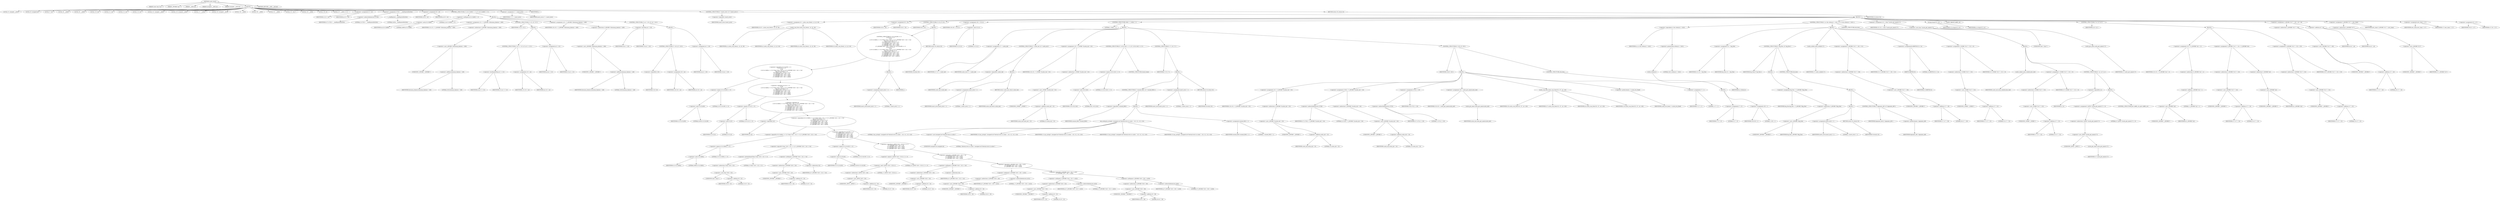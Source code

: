 digraph cache_insert {  
"1000121" [label = "(METHOD,cache_insert)" ]
"1000122" [label = "(PARAM,const char *a1)" ]
"1000123" [label = "(PARAM,_DWORD *a2)" ]
"1000124" [label = "(PARAM,__int64 a3)" ]
"1000125" [label = "(PARAM,unsigned __int64 a4)" ]
"1000126" [label = "(PARAM,unsigned __int16 a5)" ]
"1000127" [label = "(BLOCK,,)" ]
"1000128" [label = "(LOCAL,v5: unsigned __int16)" ]
"1000129" [label = "(LOCAL,v6: unsigned int)" ]
"1000130" [label = "(LOCAL,v7: int)" ]
"1000131" [label = "(LOCAL,v8: __int64)" ]
"1000132" [label = "(LOCAL,v9: __int64)" ]
"1000133" [label = "(LOCAL,v10: int)" ]
"1000134" [label = "(LOCAL,v11: int)" ]
"1000135" [label = "(LOCAL,v12: int)" ]
"1000136" [label = "(LOCAL,v13: int)" ]
"1000137" [label = "(LOCAL,v15: unsigned __int64)" ]
"1000138" [label = "(LOCAL,v16: unsigned __int64)" ]
"1000139" [label = "(LOCAL,v17: __int64)" ]
"1000140" [label = "(LOCAL,v18: unsigned __int16)" ]
"1000141" [label = "(LOCAL,v19: __int64)" ]
"1000142" [label = "(LOCAL,v20: __int64)" ]
"1000143" [label = "(LOCAL,v21: __int64)" ]
"1000144" [label = "(LOCAL,v22: char *)" ]
"1000145" [label = "(LOCAL,v23: __int64)" ]
"1000146" [label = "(LOCAL,v26: int)" ]
"1000147" [label = "(LOCAL,v27: __int64 [ 11 ])" ]
"1000148" [label = "(<operator>.assignment,v5 = a5)" ]
"1000149" [label = "(IDENTIFIER,v5,v5 = a5)" ]
"1000150" [label = "(IDENTIFIER,a5,v5 = a5)" ]
"1000151" [label = "(<operator>.assignment,v27[3] = __readfsqword(0x28u))" ]
"1000152" [label = "(<operator>.indirectIndexAccess,v27[3])" ]
"1000153" [label = "(IDENTIFIER,v27,v27[3] = __readfsqword(0x28u))" ]
"1000154" [label = "(LITERAL,3,v27[3] = __readfsqword(0x28u))" ]
"1000155" [label = "(__readfsqword,__readfsqword(0x28u))" ]
"1000156" [label = "(LITERAL,0x28u,__readfsqword(0x28u))" ]
"1000157" [label = "(<operator>.assignment,v6 = a5)" ]
"1000158" [label = "(IDENTIFIER,v6,v6 = a5)" ]
"1000159" [label = "(IDENTIFIER,a5,v6 = a5)" ]
"1000160" [label = "(CONTROL_STRUCTURE,if ( (a5 & 0x980) != 0 ),if ( (a5 & 0x980) != 0 ))" ]
"1000161" [label = "(<operator>.notEquals,(a5 & 0x980) != 0)" ]
"1000162" [label = "(<operator>.and,a5 & 0x980)" ]
"1000163" [label = "(IDENTIFIER,a5,a5 & 0x980)" ]
"1000164" [label = "(LITERAL,0x980,a5 & 0x980)" ]
"1000165" [label = "(LITERAL,0,(a5 & 0x980) != 0)" ]
"1000166" [label = "(BLOCK,,)" ]
"1000167" [label = "(<operator>.assignment,v15 = *(_QWORD *)(dnsmasq_daemon + 456))" ]
"1000168" [label = "(IDENTIFIER,v15,v15 = *(_QWORD *)(dnsmasq_daemon + 456))" ]
"1000169" [label = "(<operator>.indirection,*(_QWORD *)(dnsmasq_daemon + 456))" ]
"1000170" [label = "(<operator>.cast,(_QWORD *)(dnsmasq_daemon + 456))" ]
"1000171" [label = "(UNKNOWN,_QWORD *,_QWORD *)" ]
"1000172" [label = "(<operator>.addition,dnsmasq_daemon + 456)" ]
"1000173" [label = "(IDENTIFIER,dnsmasq_daemon,dnsmasq_daemon + 456)" ]
"1000174" [label = "(LITERAL,456,dnsmasq_daemon + 456)" ]
"1000175" [label = "(CONTROL_STRUCTURE,if ( v15 ),if ( v15 ))" ]
"1000176" [label = "(IDENTIFIER,v15,if ( v15 ))" ]
"1000177" [label = "(BLOCK,,)" ]
"1000178" [label = "(CONTROL_STRUCTURE,if ( a4 <= v15 ),if ( a4 <= v15 ))" ]
"1000179" [label = "(<operator>.lessEqualsThan,a4 <= v15)" ]
"1000180" [label = "(IDENTIFIER,a4,a4 <= v15)" ]
"1000181" [label = "(IDENTIFIER,v15,a4 <= v15)" ]
"1000182" [label = "(<operator>.assignment,v15 = a4)" ]
"1000183" [label = "(IDENTIFIER,v15,v15 = a4)" ]
"1000184" [label = "(IDENTIFIER,a4,v15 = a4)" ]
"1000185" [label = "(<operator>.assignment,a4 = v15)" ]
"1000186" [label = "(IDENTIFIER,a4,a4 = v15)" ]
"1000187" [label = "(IDENTIFIER,v15,a4 = v15)" ]
"1000188" [label = "(<operator>.assignment,v16 = *(_QWORD *)(dnsmasq_daemon + 448))" ]
"1000189" [label = "(IDENTIFIER,v16,v16 = *(_QWORD *)(dnsmasq_daemon + 448))" ]
"1000190" [label = "(<operator>.indirection,*(_QWORD *)(dnsmasq_daemon + 448))" ]
"1000191" [label = "(<operator>.cast,(_QWORD *)(dnsmasq_daemon + 448))" ]
"1000192" [label = "(UNKNOWN,_QWORD *,_QWORD *)" ]
"1000193" [label = "(<operator>.addition,dnsmasq_daemon + 448)" ]
"1000194" [label = "(IDENTIFIER,dnsmasq_daemon,dnsmasq_daemon + 448)" ]
"1000195" [label = "(LITERAL,448,dnsmasq_daemon + 448)" ]
"1000196" [label = "(CONTROL_STRUCTURE,if ( a4 < v16 ),if ( a4 < v16 ))" ]
"1000197" [label = "(<operator>.lessThan,a4 < v16)" ]
"1000198" [label = "(IDENTIFIER,a4,a4 < v16)" ]
"1000199" [label = "(IDENTIFIER,v16,a4 < v16)" ]
"1000200" [label = "(BLOCK,,)" ]
"1000201" [label = "(CONTROL_STRUCTURE,if ( !v16 ),if ( !v16 ))" ]
"1000202" [label = "(<operator>.logicalNot,!v16)" ]
"1000203" [label = "(IDENTIFIER,v16,!v16)" ]
"1000204" [label = "(<operator>.assignment,v16 = a4)" ]
"1000205" [label = "(IDENTIFIER,v16,v16 = a4)" ]
"1000206" [label = "(IDENTIFIER,a4,v16 = a4)" ]
"1000207" [label = "(<operator>.assignment,a4 = v16)" ]
"1000208" [label = "(IDENTIFIER,a4,a4 = v16)" ]
"1000209" [label = "(IDENTIFIER,v16,a4 = v16)" ]
"1000210" [label = "(<operator>.assignment,v7 = insert_error)" ]
"1000211" [label = "(IDENTIFIER,v7,v7 = insert_error)" ]
"1000212" [label = "(IDENTIFIER,insert_error,v7 = insert_error)" ]
"1000213" [label = "(IDENTIFIER,L,)" ]
"1000214" [label = "(CONTROL_STRUCTURE,if ( !insert_error ),if ( !insert_error ))" ]
"1000215" [label = "(<operator>.logicalNot,!insert_error)" ]
"1000216" [label = "(IDENTIFIER,insert_error,!insert_error)" ]
"1000217" [label = "(BLOCK,,)" ]
"1000218" [label = "(<operator>.assignment,v9 = cache_scan_free(a1, a2, a3, v6))" ]
"1000219" [label = "(IDENTIFIER,v9,v9 = cache_scan_free(a1, a2, a3, v6))" ]
"1000220" [label = "(cache_scan_free,cache_scan_free(a1, a2, a3, v6))" ]
"1000221" [label = "(IDENTIFIER,a1,cache_scan_free(a1, a2, a3, v6))" ]
"1000222" [label = "(IDENTIFIER,a2,cache_scan_free(a1, a2, a3, v6))" ]
"1000223" [label = "(IDENTIFIER,a3,cache_scan_free(a1, a2, a3, v6))" ]
"1000224" [label = "(IDENTIFIER,v6,cache_scan_free(a1, a2, a3, v6))" ]
"1000225" [label = "(<operator>.assignment,v8 = v9)" ]
"1000226" [label = "(IDENTIFIER,v8,v8 = v9)" ]
"1000227" [label = "(IDENTIFIER,v9,v8 = v9)" ]
"1000228" [label = "(CONTROL_STRUCTURE,if ( v9 ),if ( v9 ))" ]
"1000229" [label = "(IDENTIFIER,v9,if ( v9 ))" ]
"1000230" [label = "(BLOCK,,)" ]
"1000231" [label = "(CONTROL_STRUCTURE,if ( (v5 & 0x180) == 0\n        || (v5 & 8) == 0\n        || !a2\n        || ((v5 & 0x80u) == 0 || *(char *)(v9 + 52) >= 0 || *(_DWORD *)(v9 + 24) != *a2)\n        && ((v5 & 0x100) == 0\n         || (*(_BYTE *)(v9 + 53) & 1) == 0\n         || *(_DWORD *)(v9 + 24) != *a2\n         || *(_DWORD *)(v9 + 28) != a2[1]\n         || *(_DWORD *)(v9 + 32) != a2[2]\n         || *(_DWORD *)(v9 + 36) != a2[3]) ),if ( (v5 & 0x180) == 0\n        || (v5 & 8) == 0\n        || !a2\n        || ((v5 & 0x80u) == 0 || *(char *)(v9 + 52) >= 0 || *(_DWORD *)(v9 + 24) != *a2)\n        && ((v5 & 0x100) == 0\n         || (*(_BYTE *)(v9 + 53) & 1) == 0\n         || *(_DWORD *)(v9 + 24) != *a2\n         || *(_DWORD *)(v9 + 28) != a2[1]\n         || *(_DWORD *)(v9 + 32) != a2[2]\n         || *(_DWORD *)(v9 + 36) != a2[3]) ))" ]
"1000232" [label = "(<operator>.logicalOr,(v5 & 0x180) == 0\n        || (v5 & 8) == 0\n        || !a2\n        || ((v5 & 0x80u) == 0 || *(char *)(v9 + 52) >= 0 || *(_DWORD *)(v9 + 24) != *a2)\n        && ((v5 & 0x100) == 0\n         || (*(_BYTE *)(v9 + 53) & 1) == 0\n         || *(_DWORD *)(v9 + 24) != *a2\n         || *(_DWORD *)(v9 + 28) != a2[1]\n         || *(_DWORD *)(v9 + 32) != a2[2]\n         || *(_DWORD *)(v9 + 36) != a2[3]))" ]
"1000233" [label = "(<operator>.equals,(v5 & 0x180) == 0)" ]
"1000234" [label = "(<operator>.and,v5 & 0x180)" ]
"1000235" [label = "(IDENTIFIER,v5,v5 & 0x180)" ]
"1000236" [label = "(LITERAL,0x180,v5 & 0x180)" ]
"1000237" [label = "(LITERAL,0,(v5 & 0x180) == 0)" ]
"1000238" [label = "(<operator>.logicalOr,(v5 & 8) == 0\n        || !a2\n        || ((v5 & 0x80u) == 0 || *(char *)(v9 + 52) >= 0 || *(_DWORD *)(v9 + 24) != *a2)\n        && ((v5 & 0x100) == 0\n         || (*(_BYTE *)(v9 + 53) & 1) == 0\n         || *(_DWORD *)(v9 + 24) != *a2\n         || *(_DWORD *)(v9 + 28) != a2[1]\n         || *(_DWORD *)(v9 + 32) != a2[2]\n         || *(_DWORD *)(v9 + 36) != a2[3]))" ]
"1000239" [label = "(<operator>.equals,(v5 & 8) == 0)" ]
"1000240" [label = "(<operator>.and,v5 & 8)" ]
"1000241" [label = "(IDENTIFIER,v5,v5 & 8)" ]
"1000242" [label = "(LITERAL,8,v5 & 8)" ]
"1000243" [label = "(LITERAL,0,(v5 & 8) == 0)" ]
"1000244" [label = "(<operator>.logicalOr,!a2\n        || ((v5 & 0x80u) == 0 || *(char *)(v9 + 52) >= 0 || *(_DWORD *)(v9 + 24) != *a2)\n        && ((v5 & 0x100) == 0\n         || (*(_BYTE *)(v9 + 53) & 1) == 0\n         || *(_DWORD *)(v9 + 24) != *a2\n         || *(_DWORD *)(v9 + 28) != a2[1]\n         || *(_DWORD *)(v9 + 32) != a2[2]\n         || *(_DWORD *)(v9 + 36) != a2[3]))" ]
"1000245" [label = "(<operator>.logicalNot,!a2)" ]
"1000246" [label = "(IDENTIFIER,a2,!a2)" ]
"1000247" [label = "(<operator>.logicalAnd,((v5 & 0x80u) == 0 || *(char *)(v9 + 52) >= 0 || *(_DWORD *)(v9 + 24) != *a2)\n        && ((v5 & 0x100) == 0\n         || (*(_BYTE *)(v9 + 53) & 1) == 0\n         || *(_DWORD *)(v9 + 24) != *a2\n         || *(_DWORD *)(v9 + 28) != a2[1]\n         || *(_DWORD *)(v9 + 32) != a2[2]\n         || *(_DWORD *)(v9 + 36) != a2[3]))" ]
"1000248" [label = "(<operator>.logicalOr,(v5 & 0x80u) == 0 || *(char *)(v9 + 52) >= 0 || *(_DWORD *)(v9 + 24) != *a2)" ]
"1000249" [label = "(<operator>.equals,(v5 & 0x80u) == 0)" ]
"1000250" [label = "(<operator>.and,v5 & 0x80u)" ]
"1000251" [label = "(IDENTIFIER,v5,v5 & 0x80u)" ]
"1000252" [label = "(LITERAL,0x80u,v5 & 0x80u)" ]
"1000253" [label = "(LITERAL,0,(v5 & 0x80u) == 0)" ]
"1000254" [label = "(<operator>.logicalOr,*(char *)(v9 + 52) >= 0 || *(_DWORD *)(v9 + 24) != *a2)" ]
"1000255" [label = "(<operator>.greaterEqualsThan,*(char *)(v9 + 52) >= 0)" ]
"1000256" [label = "(<operator>.indirection,*(char *)(v9 + 52))" ]
"1000257" [label = "(<operator>.cast,(char *)(v9 + 52))" ]
"1000258" [label = "(UNKNOWN,char *,char *)" ]
"1000259" [label = "(<operator>.addition,v9 + 52)" ]
"1000260" [label = "(IDENTIFIER,v9,v9 + 52)" ]
"1000261" [label = "(LITERAL,52,v9 + 52)" ]
"1000262" [label = "(LITERAL,0,*(char *)(v9 + 52) >= 0)" ]
"1000263" [label = "(<operator>.notEquals,*(_DWORD *)(v9 + 24) != *a2)" ]
"1000264" [label = "(<operator>.indirection,*(_DWORD *)(v9 + 24))" ]
"1000265" [label = "(<operator>.cast,(_DWORD *)(v9 + 24))" ]
"1000266" [label = "(UNKNOWN,_DWORD *,_DWORD *)" ]
"1000267" [label = "(<operator>.addition,v9 + 24)" ]
"1000268" [label = "(IDENTIFIER,v9,v9 + 24)" ]
"1000269" [label = "(LITERAL,24,v9 + 24)" ]
"1000270" [label = "(<operator>.indirection,*a2)" ]
"1000271" [label = "(IDENTIFIER,a2,*(_DWORD *)(v9 + 24) != *a2)" ]
"1000272" [label = "(<operator>.logicalOr,(v5 & 0x100) == 0\n         || (*(_BYTE *)(v9 + 53) & 1) == 0\n         || *(_DWORD *)(v9 + 24) != *a2\n         || *(_DWORD *)(v9 + 28) != a2[1]\n         || *(_DWORD *)(v9 + 32) != a2[2]\n         || *(_DWORD *)(v9 + 36) != a2[3])" ]
"1000273" [label = "(<operator>.equals,(v5 & 0x100) == 0)" ]
"1000274" [label = "(<operator>.and,v5 & 0x100)" ]
"1000275" [label = "(IDENTIFIER,v5,v5 & 0x100)" ]
"1000276" [label = "(LITERAL,0x100,v5 & 0x100)" ]
"1000277" [label = "(LITERAL,0,(v5 & 0x100) == 0)" ]
"1000278" [label = "(<operator>.logicalOr,(*(_BYTE *)(v9 + 53) & 1) == 0\n         || *(_DWORD *)(v9 + 24) != *a2\n         || *(_DWORD *)(v9 + 28) != a2[1]\n         || *(_DWORD *)(v9 + 32) != a2[2]\n         || *(_DWORD *)(v9 + 36) != a2[3])" ]
"1000279" [label = "(<operator>.equals,(*(_BYTE *)(v9 + 53) & 1) == 0)" ]
"1000280" [label = "(<operator>.and,*(_BYTE *)(v9 + 53) & 1)" ]
"1000281" [label = "(<operator>.indirection,*(_BYTE *)(v9 + 53))" ]
"1000282" [label = "(<operator>.cast,(_BYTE *)(v9 + 53))" ]
"1000283" [label = "(UNKNOWN,_BYTE *,_BYTE *)" ]
"1000284" [label = "(<operator>.addition,v9 + 53)" ]
"1000285" [label = "(IDENTIFIER,v9,v9 + 53)" ]
"1000286" [label = "(LITERAL,53,v9 + 53)" ]
"1000287" [label = "(LITERAL,1,*(_BYTE *)(v9 + 53) & 1)" ]
"1000288" [label = "(LITERAL,0,(*(_BYTE *)(v9 + 53) & 1) == 0)" ]
"1000289" [label = "(<operator>.logicalOr,*(_DWORD *)(v9 + 24) != *a2\n         || *(_DWORD *)(v9 + 28) != a2[1]\n         || *(_DWORD *)(v9 + 32) != a2[2]\n         || *(_DWORD *)(v9 + 36) != a2[3])" ]
"1000290" [label = "(<operator>.notEquals,*(_DWORD *)(v9 + 24) != *a2)" ]
"1000291" [label = "(<operator>.indirection,*(_DWORD *)(v9 + 24))" ]
"1000292" [label = "(<operator>.cast,(_DWORD *)(v9 + 24))" ]
"1000293" [label = "(UNKNOWN,_DWORD *,_DWORD *)" ]
"1000294" [label = "(<operator>.addition,v9 + 24)" ]
"1000295" [label = "(IDENTIFIER,v9,v9 + 24)" ]
"1000296" [label = "(LITERAL,24,v9 + 24)" ]
"1000297" [label = "(<operator>.indirection,*a2)" ]
"1000298" [label = "(IDENTIFIER,a2,*(_DWORD *)(v9 + 24) != *a2)" ]
"1000299" [label = "(<operator>.logicalOr,*(_DWORD *)(v9 + 28) != a2[1]\n         || *(_DWORD *)(v9 + 32) != a2[2]\n         || *(_DWORD *)(v9 + 36) != a2[3])" ]
"1000300" [label = "(<operator>.notEquals,*(_DWORD *)(v9 + 28) != a2[1])" ]
"1000301" [label = "(<operator>.indirection,*(_DWORD *)(v9 + 28))" ]
"1000302" [label = "(<operator>.cast,(_DWORD *)(v9 + 28))" ]
"1000303" [label = "(UNKNOWN,_DWORD *,_DWORD *)" ]
"1000304" [label = "(<operator>.addition,v9 + 28)" ]
"1000305" [label = "(IDENTIFIER,v9,v9 + 28)" ]
"1000306" [label = "(LITERAL,28,v9 + 28)" ]
"1000307" [label = "(<operator>.indirectIndexAccess,a2[1])" ]
"1000308" [label = "(IDENTIFIER,a2,*(_DWORD *)(v9 + 28) != a2[1])" ]
"1000309" [label = "(LITERAL,1,*(_DWORD *)(v9 + 28) != a2[1])" ]
"1000310" [label = "(<operator>.logicalOr,*(_DWORD *)(v9 + 32) != a2[2]\n         || *(_DWORD *)(v9 + 36) != a2[3])" ]
"1000311" [label = "(<operator>.notEquals,*(_DWORD *)(v9 + 32) != a2[2])" ]
"1000312" [label = "(<operator>.indirection,*(_DWORD *)(v9 + 32))" ]
"1000313" [label = "(<operator>.cast,(_DWORD *)(v9 + 32))" ]
"1000314" [label = "(UNKNOWN,_DWORD *,_DWORD *)" ]
"1000315" [label = "(<operator>.addition,v9 + 32)" ]
"1000316" [label = "(IDENTIFIER,v9,v9 + 32)" ]
"1000317" [label = "(LITERAL,32,v9 + 32)" ]
"1000318" [label = "(<operator>.indirectIndexAccess,a2[2])" ]
"1000319" [label = "(IDENTIFIER,a2,*(_DWORD *)(v9 + 32) != a2[2])" ]
"1000320" [label = "(LITERAL,2,*(_DWORD *)(v9 + 32) != a2[2])" ]
"1000321" [label = "(<operator>.notEquals,*(_DWORD *)(v9 + 36) != a2[3])" ]
"1000322" [label = "(<operator>.indirection,*(_DWORD *)(v9 + 36))" ]
"1000323" [label = "(<operator>.cast,(_DWORD *)(v9 + 36))" ]
"1000324" [label = "(UNKNOWN,_DWORD *,_DWORD *)" ]
"1000325" [label = "(<operator>.addition,v9 + 36)" ]
"1000326" [label = "(IDENTIFIER,v9,v9 + 36)" ]
"1000327" [label = "(LITERAL,36,v9 + 36)" ]
"1000328" [label = "(<operator>.indirectIndexAccess,a2[3])" ]
"1000329" [label = "(IDENTIFIER,a2,*(_DWORD *)(v9 + 36) != a2[3])" ]
"1000330" [label = "(LITERAL,3,*(_DWORD *)(v9 + 36) != a2[3])" ]
"1000331" [label = "(BLOCK,,)" ]
"1000332" [label = "(<operator>.assignment,insert_error = 1)" ]
"1000333" [label = "(IDENTIFIER,insert_error,insert_error = 1)" ]
"1000334" [label = "(LITERAL,1,insert_error = 1)" ]
"1000335" [label = "(IDENTIFIER,L,)" ]
"1000336" [label = "(RETURN,return v8;,return v8;)" ]
"1000337" [label = "(IDENTIFIER,v8,return v8;)" ]
"1000338" [label = "(<operator>.assignment,v26 = v5 & 4)" ]
"1000339" [label = "(IDENTIFIER,v26,v26 = v5 & 4)" ]
"1000340" [label = "(<operator>.and,v5 & 4)" ]
"1000341" [label = "(IDENTIFIER,v5,v5 & 4)" ]
"1000342" [label = "(LITERAL,4,v5 & 4)" ]
"1000343" [label = "(CONTROL_STRUCTURE,while ( 1 ),while ( 1 ))" ]
"1000344" [label = "(LITERAL,1,while ( 1 ))" ]
"1000345" [label = "(BLOCK,,)" ]
"1000346" [label = "(<operator>.assignment,v17 = cache_tail)" ]
"1000347" [label = "(IDENTIFIER,v17,v17 = cache_tail)" ]
"1000348" [label = "(IDENTIFIER,cache_tail,v17 = cache_tail)" ]
"1000349" [label = "(CONTROL_STRUCTURE,if ( !cache_tail ),if ( !cache_tail ))" ]
"1000350" [label = "(<operator>.logicalNot,!cache_tail)" ]
"1000351" [label = "(IDENTIFIER,cache_tail,!cache_tail)" ]
"1000352" [label = "(BLOCK,,)" ]
"1000353" [label = "(<operator>.assignment,insert_error = 1)" ]
"1000354" [label = "(IDENTIFIER,insert_error,insert_error = 1)" ]
"1000355" [label = "(LITERAL,1,insert_error = 1)" ]
"1000356" [label = "(RETURN,return cache_tail;,return cache_tail;)" ]
"1000357" [label = "(IDENTIFIER,cache_tail,return cache_tail;)" ]
"1000358" [label = "(<operator>.assignment,v18 = *(_WORD *)(cache_tail + 52))" ]
"1000359" [label = "(IDENTIFIER,v18,v18 = *(_WORD *)(cache_tail + 52))" ]
"1000360" [label = "(<operator>.indirection,*(_WORD *)(cache_tail + 52))" ]
"1000361" [label = "(<operator>.cast,(_WORD *)(cache_tail + 52))" ]
"1000362" [label = "(UNKNOWN,_WORD *,_WORD *)" ]
"1000363" [label = "(<operator>.addition,cache_tail + 52)" ]
"1000364" [label = "(IDENTIFIER,cache_tail,cache_tail + 52)" ]
"1000365" [label = "(LITERAL,52,cache_tail + 52)" ]
"1000366" [label = "(CONTROL_STRUCTURE,if ( (v18 & 0xC) == 0 ),if ( (v18 & 0xC) == 0 ))" ]
"1000367" [label = "(<operator>.equals,(v18 & 0xC) == 0)" ]
"1000368" [label = "(<operator>.and,v18 & 0xC)" ]
"1000369" [label = "(IDENTIFIER,v18,v18 & 0xC)" ]
"1000370" [label = "(LITERAL,0xC,v18 & 0xC)" ]
"1000371" [label = "(LITERAL,0,(v18 & 0xC) == 0)" ]
"1000372" [label = "(CONTROL_STRUCTURE,break;,break;)" ]
"1000373" [label = "(CONTROL_STRUCTURE,if ( v7 ),if ( v7 ))" ]
"1000374" [label = "(IDENTIFIER,v7,if ( v7 ))" ]
"1000375" [label = "(BLOCK,,)" ]
"1000376" [label = "(CONTROL_STRUCTURE,if ( !warned_8655 ),if ( !warned_8655 ))" ]
"1000377" [label = "(<operator>.logicalNot,!warned_8655)" ]
"1000378" [label = "(IDENTIFIER,warned_8655,!warned_8655)" ]
"1000379" [label = "(BLOCK,,)" ]
"1000380" [label = "(my_syslog,my_syslog(3, (unsigned int)\"Internal error in cache.\", v10, v11, v12, v13))" ]
"1000381" [label = "(LITERAL,3,my_syslog(3, (unsigned int)\"Internal error in cache.\", v10, v11, v12, v13))" ]
"1000382" [label = "(<operator>.cast,(unsigned int)\"Internal error in cache.\")" ]
"1000383" [label = "(UNKNOWN,unsigned int,unsigned int)" ]
"1000384" [label = "(LITERAL,\"Internal error in cache.\",(unsigned int)\"Internal error in cache.\")" ]
"1000385" [label = "(IDENTIFIER,v10,my_syslog(3, (unsigned int)\"Internal error in cache.\", v10, v11, v12, v13))" ]
"1000386" [label = "(IDENTIFIER,v11,my_syslog(3, (unsigned int)\"Internal error in cache.\", v10, v11, v12, v13))" ]
"1000387" [label = "(IDENTIFIER,v12,my_syslog(3, (unsigned int)\"Internal error in cache.\", v10, v11, v12, v13))" ]
"1000388" [label = "(IDENTIFIER,v13,my_syslog(3, (unsigned int)\"Internal error in cache.\", v10, v11, v12, v13))" ]
"1000389" [label = "(<operator>.assignment,warned_8655 = 1)" ]
"1000390" [label = "(IDENTIFIER,warned_8655,warned_8655 = 1)" ]
"1000391" [label = "(LITERAL,1,warned_8655 = 1)" ]
"1000392" [label = "(<operator>.assignment,insert_error = 1)" ]
"1000393" [label = "(IDENTIFIER,insert_error,insert_error = 1)" ]
"1000394" [label = "(LITERAL,1,insert_error = 1)" ]
"1000395" [label = "(RETURN,return v8;,return v8;)" ]
"1000396" [label = "(IDENTIFIER,v8,return v8;)" ]
"1000397" [label = "(CONTROL_STRUCTURE,if ( v26 ),if ( v26 ))" ]
"1000398" [label = "(IDENTIFIER,v26,if ( v26 ))" ]
"1000399" [label = "(BLOCK,,)" ]
"1000400" [label = "(<operator>.assignment,v19 = *(_QWORD *)(cache_tail + 32))" ]
"1000401" [label = "(IDENTIFIER,v19,v19 = *(_QWORD *)(cache_tail + 32))" ]
"1000402" [label = "(<operator>.indirection,*(_QWORD *)(cache_tail + 32))" ]
"1000403" [label = "(<operator>.cast,(_QWORD *)(cache_tail + 32))" ]
"1000404" [label = "(UNKNOWN,_QWORD *,_QWORD *)" ]
"1000405" [label = "(<operator>.addition,cache_tail + 32)" ]
"1000406" [label = "(IDENTIFIER,cache_tail,cache_tail + 32)" ]
"1000407" [label = "(LITERAL,32,cache_tail + 32)" ]
"1000408" [label = "(<operator>.assignment,v27[0] = *(_QWORD *)(cache_tail + 24))" ]
"1000409" [label = "(<operator>.indirectIndexAccess,v27[0])" ]
"1000410" [label = "(IDENTIFIER,v27,v27[0] = *(_QWORD *)(cache_tail + 24))" ]
"1000411" [label = "(LITERAL,0,v27[0] = *(_QWORD *)(cache_tail + 24))" ]
"1000412" [label = "(<operator>.indirection,*(_QWORD *)(cache_tail + 24))" ]
"1000413" [label = "(<operator>.cast,(_QWORD *)(cache_tail + 24))" ]
"1000414" [label = "(UNKNOWN,_QWORD *,_QWORD *)" ]
"1000415" [label = "(<operator>.addition,cache_tail + 24)" ]
"1000416" [label = "(IDENTIFIER,cache_tail,cache_tail + 24)" ]
"1000417" [label = "(LITERAL,24,cache_tail + 24)" ]
"1000418" [label = "(<operator>.assignment,v27[1] = v19)" ]
"1000419" [label = "(<operator>.indirectIndexAccess,v27[1])" ]
"1000420" [label = "(IDENTIFIER,v27,v27[1] = v19)" ]
"1000421" [label = "(LITERAL,1,v27[1] = v19)" ]
"1000422" [label = "(IDENTIFIER,v19,v27[1] = v19)" ]
"1000423" [label = "(<operator>.assignment,v20 = cache_get_name(cache_tail))" ]
"1000424" [label = "(IDENTIFIER,v20,v20 = cache_get_name(cache_tail))" ]
"1000425" [label = "(cache_get_name,cache_get_name(cache_tail))" ]
"1000426" [label = "(IDENTIFIER,cache_tail,cache_get_name(cache_tail))" ]
"1000427" [label = "(cache_scan_free,cache_scan_free(v20, v27, a3, v18))" ]
"1000428" [label = "(IDENTIFIER,v20,cache_scan_free(v20, v27, a3, v18))" ]
"1000429" [label = "(IDENTIFIER,v27,cache_scan_free(v20, v27, a3, v18))" ]
"1000430" [label = "(IDENTIFIER,a3,cache_scan_free(v20, v27, a3, v18))" ]
"1000431" [label = "(IDENTIFIER,v18,cache_scan_free(v20, v27, a3, v18))" ]
"1000432" [label = "(<operator>.preIncrement,++cache_live_freed)" ]
"1000433" [label = "(IDENTIFIER,cache_live_freed,++cache_live_freed)" ]
"1000434" [label = "(<operator>.assignment,v7 = 1)" ]
"1000435" [label = "(IDENTIFIER,v7,v7 = 1)" ]
"1000436" [label = "(LITERAL,1,v7 = 1)" ]
"1000437" [label = "(CONTROL_STRUCTURE,else,else)" ]
"1000438" [label = "(BLOCK,,)" ]
"1000439" [label = "(<operator>.assignment,v7 = 0)" ]
"1000440" [label = "(IDENTIFIER,v7,v7 = 0)" ]
"1000441" [label = "(LITERAL,0,v7 = 0)" ]
"1000442" [label = "(<operator>.assignment,v26 = 1)" ]
"1000443" [label = "(IDENTIFIER,v26,v26 = 1)" ]
"1000444" [label = "(LITERAL,1,v26 = 1)" ]
"1000445" [label = "(CONTROL_STRUCTURE,if ( a1 && strlen(a1) > 0x31 ),if ( a1 && strlen(a1) > 0x31 ))" ]
"1000446" [label = "(<operator>.logicalAnd,a1 && strlen(a1) > 0x31)" ]
"1000447" [label = "(IDENTIFIER,a1,a1 && strlen(a1) > 0x31)" ]
"1000448" [label = "(<operator>.greaterThan,strlen(a1) > 0x31)" ]
"1000449" [label = "(strlen,strlen(a1))" ]
"1000450" [label = "(IDENTIFIER,a1,strlen(a1))" ]
"1000451" [label = "(LITERAL,0x31,strlen(a1) > 0x31)" ]
"1000452" [label = "(BLOCK,,)" ]
"1000453" [label = "(<operator>.assignment,v21 = big_free)" ]
"1000454" [label = "(IDENTIFIER,v21,v21 = big_free)" ]
"1000455" [label = "(IDENTIFIER,big_free,v21 = big_free)" ]
"1000456" [label = "(CONTROL_STRUCTURE,if ( big_free ),if ( big_free ))" ]
"1000457" [label = "(IDENTIFIER,big_free,if ( big_free ))" ]
"1000458" [label = "(BLOCK,,)" ]
"1000459" [label = "(<operator>.assignment,big_free = *(_QWORD *)big_free)" ]
"1000460" [label = "(IDENTIFIER,big_free,big_free = *(_QWORD *)big_free)" ]
"1000461" [label = "(<operator>.indirection,*(_QWORD *)big_free)" ]
"1000462" [label = "(<operator>.cast,(_QWORD *)big_free)" ]
"1000463" [label = "(UNKNOWN,_QWORD *,_QWORD *)" ]
"1000464" [label = "(IDENTIFIER,big_free,(_QWORD *)big_free)" ]
"1000465" [label = "(CONTROL_STRUCTURE,else,else)" ]
"1000466" [label = "(BLOCK,,)" ]
"1000467" [label = "(BLOCK,,)" ]
"1000468" [label = "(<operator>.assignment,insert_error = 1)" ]
"1000469" [label = "(IDENTIFIER,insert_error,insert_error = 1)" ]
"1000470" [label = "(LITERAL,1,insert_error = 1)" ]
"1000471" [label = "(RETURN,return v8;,return v8;)" ]
"1000472" [label = "(IDENTIFIER,v8,return v8;)" ]
"1000473" [label = "(CONTROL_STRUCTURE,if ( bignames_left ),if ( bignames_left ))" ]
"1000474" [label = "(IDENTIFIER,bignames_left,if ( bignames_left ))" ]
"1000475" [label = "(<operator>.preDecrement,--bignames_left)" ]
"1000476" [label = "(IDENTIFIER,bignames_left,--bignames_left)" ]
"1000477" [label = "(cache_unlink,cache_unlink(v17))" ]
"1000478" [label = "(IDENTIFIER,v17,cache_unlink(v17))" ]
"1000479" [label = "(<operator>.assignment,*(_QWORD *)(v17 + 56) = v21)" ]
"1000480" [label = "(<operator>.indirection,*(_QWORD *)(v17 + 56))" ]
"1000481" [label = "(<operator>.cast,(_QWORD *)(v17 + 56))" ]
"1000482" [label = "(UNKNOWN,_QWORD *,_QWORD *)" ]
"1000483" [label = "(<operator>.addition,v17 + 56)" ]
"1000484" [label = "(IDENTIFIER,v17,v17 + 56)" ]
"1000485" [label = "(LITERAL,56,v17 + 56)" ]
"1000486" [label = "(IDENTIFIER,v21,*(_QWORD *)(v17 + 56) = v21)" ]
"1000487" [label = "(<operators>.assignmentOr,HIBYTE(v5) |= 2u)" ]
"1000488" [label = "(HIBYTE,HIBYTE(v5))" ]
"1000489" [label = "(IDENTIFIER,v5,HIBYTE(v5))" ]
"1000490" [label = "(LITERAL,2u,HIBYTE(v5) |= 2u)" ]
"1000491" [label = "(<operator>.assignment,*(_WORD *)(v17 + 52) = v5)" ]
"1000492" [label = "(<operator>.indirection,*(_WORD *)(v17 + 52))" ]
"1000493" [label = "(<operator>.cast,(_WORD *)(v17 + 52))" ]
"1000494" [label = "(UNKNOWN,_WORD *,_WORD *)" ]
"1000495" [label = "(<operator>.addition,v17 + 52)" ]
"1000496" [label = "(IDENTIFIER,v17,v17 + 52)" ]
"1000497" [label = "(LITERAL,52,v17 + 52)" ]
"1000498" [label = "(IDENTIFIER,v5,*(_WORD *)(v17 + 52) = v5)" ]
"1000499" [label = "(CONTROL_STRUCTURE,else,else)" ]
"1000500" [label = "(BLOCK,,)" ]
"1000501" [label = "(cache_unlink,cache_unlink(cache_tail))" ]
"1000502" [label = "(IDENTIFIER,cache_tail,cache_unlink(cache_tail))" ]
"1000503" [label = "(<operator>.assignment,*(_WORD *)(v17 + 52) = v5)" ]
"1000504" [label = "(<operator>.indirection,*(_WORD *)(v17 + 52))" ]
"1000505" [label = "(<operator>.cast,(_WORD *)(v17 + 52))" ]
"1000506" [label = "(UNKNOWN,_WORD *,_WORD *)" ]
"1000507" [label = "(<operator>.addition,v17 + 52)" ]
"1000508" [label = "(IDENTIFIER,v17,v17 + 52)" ]
"1000509" [label = "(LITERAL,52,v17 + 52)" ]
"1000510" [label = "(IDENTIFIER,v5,*(_WORD *)(v17 + 52) = v5)" ]
"1000511" [label = "(CONTROL_STRUCTURE,if ( !a1 ),if ( !a1 ))" ]
"1000512" [label = "(<operator>.logicalNot,!a1)" ]
"1000513" [label = "(IDENTIFIER,a1,!a1)" ]
"1000514" [label = "(BLOCK,,)" ]
"1000515" [label = "(<operator>.assignment,*(_BYTE *)cache_get_name(v17) = 0)" ]
"1000516" [label = "(<operator>.indirection,*(_BYTE *)cache_get_name(v17))" ]
"1000517" [label = "(<operator>.cast,(_BYTE *)cache_get_name(v17))" ]
"1000518" [label = "(UNKNOWN,_BYTE *,_BYTE *)" ]
"1000519" [label = "(cache_get_name,cache_get_name(v17))" ]
"1000520" [label = "(IDENTIFIER,v17,cache_get_name(v17))" ]
"1000521" [label = "(LITERAL,0,*(_BYTE *)cache_get_name(v17) = 0)" ]
"1000522" [label = "(CONTROL_STRUCTURE,goto LABEL_44;,goto LABEL_44;)" ]
"1000523" [label = "(<operator>.assignment,v22 = (char *)cache_get_name(v17))" ]
"1000524" [label = "(IDENTIFIER,v22,v22 = (char *)cache_get_name(v17))" ]
"1000525" [label = "(<operator>.cast,(char *)cache_get_name(v17))" ]
"1000526" [label = "(UNKNOWN,char *,char *)" ]
"1000527" [label = "(cache_get_name,cache_get_name(v17))" ]
"1000528" [label = "(IDENTIFIER,v17,cache_get_name(v17))" ]
"1000529" [label = "(strcpy,strcpy(v22, a1))" ]
"1000530" [label = "(IDENTIFIER,v22,strcpy(v22, a1))" ]
"1000531" [label = "(IDENTIFIER,a1,strcpy(v22, a1))" ]
"1000532" [label = "(JUMP_TARGET,LABEL_44)" ]
"1000533" [label = "(CONTROL_STRUCTURE,if ( a2 ),if ( a2 ))" ]
"1000534" [label = "(IDENTIFIER,a2,if ( a2 ))" ]
"1000535" [label = "(BLOCK,,)" ]
"1000536" [label = "(<operator>.assignment,v23 = *((_QWORD *)a2 + 1))" ]
"1000537" [label = "(IDENTIFIER,v23,v23 = *((_QWORD *)a2 + 1))" ]
"1000538" [label = "(<operator>.indirection,*((_QWORD *)a2 + 1))" ]
"1000539" [label = "(<operator>.addition,(_QWORD *)a2 + 1)" ]
"1000540" [label = "(<operator>.cast,(_QWORD *)a2)" ]
"1000541" [label = "(UNKNOWN,_QWORD *,_QWORD *)" ]
"1000542" [label = "(IDENTIFIER,a2,(_QWORD *)a2)" ]
"1000543" [label = "(LITERAL,1,(_QWORD *)a2 + 1)" ]
"1000544" [label = "(<operator>.assignment,*(_QWORD *)(v17 + 24) = *(_QWORD *)a2)" ]
"1000545" [label = "(<operator>.indirection,*(_QWORD *)(v17 + 24))" ]
"1000546" [label = "(<operator>.cast,(_QWORD *)(v17 + 24))" ]
"1000547" [label = "(UNKNOWN,_QWORD *,_QWORD *)" ]
"1000548" [label = "(<operator>.addition,v17 + 24)" ]
"1000549" [label = "(IDENTIFIER,v17,v17 + 24)" ]
"1000550" [label = "(LITERAL,24,v17 + 24)" ]
"1000551" [label = "(<operator>.indirection,*(_QWORD *)a2)" ]
"1000552" [label = "(<operator>.cast,(_QWORD *)a2)" ]
"1000553" [label = "(UNKNOWN,_QWORD *,_QWORD *)" ]
"1000554" [label = "(IDENTIFIER,a2,(_QWORD *)a2)" ]
"1000555" [label = "(<operator>.assignment,*(_QWORD *)(v17 + 32) = v23)" ]
"1000556" [label = "(<operator>.indirection,*(_QWORD *)(v17 + 32))" ]
"1000557" [label = "(<operator>.cast,(_QWORD *)(v17 + 32))" ]
"1000558" [label = "(UNKNOWN,_QWORD *,_QWORD *)" ]
"1000559" [label = "(<operator>.addition,v17 + 32)" ]
"1000560" [label = "(IDENTIFIER,v17,v17 + 32)" ]
"1000561" [label = "(LITERAL,32,v17 + 32)" ]
"1000562" [label = "(IDENTIFIER,v23,*(_QWORD *)(v17 + 32) = v23)" ]
"1000563" [label = "(<operator>.assignment,*(_QWORD *)(v17 + 40) = a3 + a4)" ]
"1000564" [label = "(<operator>.indirection,*(_QWORD *)(v17 + 40))" ]
"1000565" [label = "(<operator>.cast,(_QWORD *)(v17 + 40))" ]
"1000566" [label = "(UNKNOWN,_QWORD *,_QWORD *)" ]
"1000567" [label = "(<operator>.addition,v17 + 40)" ]
"1000568" [label = "(IDENTIFIER,v17,v17 + 40)" ]
"1000569" [label = "(LITERAL,40,v17 + 40)" ]
"1000570" [label = "(<operator>.addition,a3 + a4)" ]
"1000571" [label = "(IDENTIFIER,a3,a3 + a4)" ]
"1000572" [label = "(IDENTIFIER,a4,a3 + a4)" ]
"1000573" [label = "(<operator>.assignment,*(_QWORD *)v17 = new_chain)" ]
"1000574" [label = "(<operator>.indirection,*(_QWORD *)v17)" ]
"1000575" [label = "(<operator>.cast,(_QWORD *)v17)" ]
"1000576" [label = "(UNKNOWN,_QWORD *,_QWORD *)" ]
"1000577" [label = "(IDENTIFIER,v17,(_QWORD *)v17)" ]
"1000578" [label = "(IDENTIFIER,new_chain,*(_QWORD *)v17 = new_chain)" ]
"1000579" [label = "(<operator>.assignment,new_chain = v17)" ]
"1000580" [label = "(IDENTIFIER,new_chain,new_chain = v17)" ]
"1000581" [label = "(IDENTIFIER,v17,new_chain = v17)" ]
"1000582" [label = "(<operator>.assignment,v8 = v17)" ]
"1000583" [label = "(IDENTIFIER,v8,v8 = v17)" ]
"1000584" [label = "(IDENTIFIER,v17,v8 = v17)" ]
"1000585" [label = "(RETURN,return v8;,return v8;)" ]
"1000586" [label = "(IDENTIFIER,v8,return v8;)" ]
"1000587" [label = "(METHOD_RETURN,__int64 __fastcall)" ]
  "1000121" -> "1000122" 
  "1000121" -> "1000123" 
  "1000121" -> "1000124" 
  "1000121" -> "1000125" 
  "1000121" -> "1000126" 
  "1000121" -> "1000127" 
  "1000121" -> "1000587" 
  "1000127" -> "1000128" 
  "1000127" -> "1000129" 
  "1000127" -> "1000130" 
  "1000127" -> "1000131" 
  "1000127" -> "1000132" 
  "1000127" -> "1000133" 
  "1000127" -> "1000134" 
  "1000127" -> "1000135" 
  "1000127" -> "1000136" 
  "1000127" -> "1000137" 
  "1000127" -> "1000138" 
  "1000127" -> "1000139" 
  "1000127" -> "1000140" 
  "1000127" -> "1000141" 
  "1000127" -> "1000142" 
  "1000127" -> "1000143" 
  "1000127" -> "1000144" 
  "1000127" -> "1000145" 
  "1000127" -> "1000146" 
  "1000127" -> "1000147" 
  "1000127" -> "1000148" 
  "1000127" -> "1000151" 
  "1000127" -> "1000157" 
  "1000127" -> "1000160" 
  "1000127" -> "1000210" 
  "1000127" -> "1000213" 
  "1000127" -> "1000214" 
  "1000127" -> "1000585" 
  "1000148" -> "1000149" 
  "1000148" -> "1000150" 
  "1000151" -> "1000152" 
  "1000151" -> "1000155" 
  "1000152" -> "1000153" 
  "1000152" -> "1000154" 
  "1000155" -> "1000156" 
  "1000157" -> "1000158" 
  "1000157" -> "1000159" 
  "1000160" -> "1000161" 
  "1000160" -> "1000166" 
  "1000161" -> "1000162" 
  "1000161" -> "1000165" 
  "1000162" -> "1000163" 
  "1000162" -> "1000164" 
  "1000166" -> "1000167" 
  "1000166" -> "1000175" 
  "1000166" -> "1000188" 
  "1000166" -> "1000196" 
  "1000167" -> "1000168" 
  "1000167" -> "1000169" 
  "1000169" -> "1000170" 
  "1000170" -> "1000171" 
  "1000170" -> "1000172" 
  "1000172" -> "1000173" 
  "1000172" -> "1000174" 
  "1000175" -> "1000176" 
  "1000175" -> "1000177" 
  "1000177" -> "1000178" 
  "1000177" -> "1000185" 
  "1000178" -> "1000179" 
  "1000178" -> "1000182" 
  "1000179" -> "1000180" 
  "1000179" -> "1000181" 
  "1000182" -> "1000183" 
  "1000182" -> "1000184" 
  "1000185" -> "1000186" 
  "1000185" -> "1000187" 
  "1000188" -> "1000189" 
  "1000188" -> "1000190" 
  "1000190" -> "1000191" 
  "1000191" -> "1000192" 
  "1000191" -> "1000193" 
  "1000193" -> "1000194" 
  "1000193" -> "1000195" 
  "1000196" -> "1000197" 
  "1000196" -> "1000200" 
  "1000197" -> "1000198" 
  "1000197" -> "1000199" 
  "1000200" -> "1000201" 
  "1000200" -> "1000207" 
  "1000201" -> "1000202" 
  "1000201" -> "1000204" 
  "1000202" -> "1000203" 
  "1000204" -> "1000205" 
  "1000204" -> "1000206" 
  "1000207" -> "1000208" 
  "1000207" -> "1000209" 
  "1000210" -> "1000211" 
  "1000210" -> "1000212" 
  "1000214" -> "1000215" 
  "1000214" -> "1000217" 
  "1000215" -> "1000216" 
  "1000217" -> "1000218" 
  "1000217" -> "1000225" 
  "1000217" -> "1000228" 
  "1000217" -> "1000338" 
  "1000217" -> "1000343" 
  "1000217" -> "1000445" 
  "1000217" -> "1000523" 
  "1000217" -> "1000529" 
  "1000217" -> "1000532" 
  "1000217" -> "1000533" 
  "1000217" -> "1000563" 
  "1000217" -> "1000573" 
  "1000217" -> "1000579" 
  "1000217" -> "1000582" 
  "1000218" -> "1000219" 
  "1000218" -> "1000220" 
  "1000220" -> "1000221" 
  "1000220" -> "1000222" 
  "1000220" -> "1000223" 
  "1000220" -> "1000224" 
  "1000225" -> "1000226" 
  "1000225" -> "1000227" 
  "1000228" -> "1000229" 
  "1000228" -> "1000230" 
  "1000230" -> "1000231" 
  "1000230" -> "1000336" 
  "1000231" -> "1000232" 
  "1000231" -> "1000331" 
  "1000232" -> "1000233" 
  "1000232" -> "1000238" 
  "1000233" -> "1000234" 
  "1000233" -> "1000237" 
  "1000234" -> "1000235" 
  "1000234" -> "1000236" 
  "1000238" -> "1000239" 
  "1000238" -> "1000244" 
  "1000239" -> "1000240" 
  "1000239" -> "1000243" 
  "1000240" -> "1000241" 
  "1000240" -> "1000242" 
  "1000244" -> "1000245" 
  "1000244" -> "1000247" 
  "1000245" -> "1000246" 
  "1000247" -> "1000248" 
  "1000247" -> "1000272" 
  "1000248" -> "1000249" 
  "1000248" -> "1000254" 
  "1000249" -> "1000250" 
  "1000249" -> "1000253" 
  "1000250" -> "1000251" 
  "1000250" -> "1000252" 
  "1000254" -> "1000255" 
  "1000254" -> "1000263" 
  "1000255" -> "1000256" 
  "1000255" -> "1000262" 
  "1000256" -> "1000257" 
  "1000257" -> "1000258" 
  "1000257" -> "1000259" 
  "1000259" -> "1000260" 
  "1000259" -> "1000261" 
  "1000263" -> "1000264" 
  "1000263" -> "1000270" 
  "1000264" -> "1000265" 
  "1000265" -> "1000266" 
  "1000265" -> "1000267" 
  "1000267" -> "1000268" 
  "1000267" -> "1000269" 
  "1000270" -> "1000271" 
  "1000272" -> "1000273" 
  "1000272" -> "1000278" 
  "1000273" -> "1000274" 
  "1000273" -> "1000277" 
  "1000274" -> "1000275" 
  "1000274" -> "1000276" 
  "1000278" -> "1000279" 
  "1000278" -> "1000289" 
  "1000279" -> "1000280" 
  "1000279" -> "1000288" 
  "1000280" -> "1000281" 
  "1000280" -> "1000287" 
  "1000281" -> "1000282" 
  "1000282" -> "1000283" 
  "1000282" -> "1000284" 
  "1000284" -> "1000285" 
  "1000284" -> "1000286" 
  "1000289" -> "1000290" 
  "1000289" -> "1000299" 
  "1000290" -> "1000291" 
  "1000290" -> "1000297" 
  "1000291" -> "1000292" 
  "1000292" -> "1000293" 
  "1000292" -> "1000294" 
  "1000294" -> "1000295" 
  "1000294" -> "1000296" 
  "1000297" -> "1000298" 
  "1000299" -> "1000300" 
  "1000299" -> "1000310" 
  "1000300" -> "1000301" 
  "1000300" -> "1000307" 
  "1000301" -> "1000302" 
  "1000302" -> "1000303" 
  "1000302" -> "1000304" 
  "1000304" -> "1000305" 
  "1000304" -> "1000306" 
  "1000307" -> "1000308" 
  "1000307" -> "1000309" 
  "1000310" -> "1000311" 
  "1000310" -> "1000321" 
  "1000311" -> "1000312" 
  "1000311" -> "1000318" 
  "1000312" -> "1000313" 
  "1000313" -> "1000314" 
  "1000313" -> "1000315" 
  "1000315" -> "1000316" 
  "1000315" -> "1000317" 
  "1000318" -> "1000319" 
  "1000318" -> "1000320" 
  "1000321" -> "1000322" 
  "1000321" -> "1000328" 
  "1000322" -> "1000323" 
  "1000323" -> "1000324" 
  "1000323" -> "1000325" 
  "1000325" -> "1000326" 
  "1000325" -> "1000327" 
  "1000328" -> "1000329" 
  "1000328" -> "1000330" 
  "1000331" -> "1000332" 
  "1000331" -> "1000335" 
  "1000332" -> "1000333" 
  "1000332" -> "1000334" 
  "1000336" -> "1000337" 
  "1000338" -> "1000339" 
  "1000338" -> "1000340" 
  "1000340" -> "1000341" 
  "1000340" -> "1000342" 
  "1000343" -> "1000344" 
  "1000343" -> "1000345" 
  "1000345" -> "1000346" 
  "1000345" -> "1000349" 
  "1000345" -> "1000358" 
  "1000345" -> "1000366" 
  "1000345" -> "1000373" 
  "1000345" -> "1000397" 
  "1000346" -> "1000347" 
  "1000346" -> "1000348" 
  "1000349" -> "1000350" 
  "1000349" -> "1000352" 
  "1000350" -> "1000351" 
  "1000352" -> "1000353" 
  "1000352" -> "1000356" 
  "1000353" -> "1000354" 
  "1000353" -> "1000355" 
  "1000356" -> "1000357" 
  "1000358" -> "1000359" 
  "1000358" -> "1000360" 
  "1000360" -> "1000361" 
  "1000361" -> "1000362" 
  "1000361" -> "1000363" 
  "1000363" -> "1000364" 
  "1000363" -> "1000365" 
  "1000366" -> "1000367" 
  "1000366" -> "1000372" 
  "1000367" -> "1000368" 
  "1000367" -> "1000371" 
  "1000368" -> "1000369" 
  "1000368" -> "1000370" 
  "1000373" -> "1000374" 
  "1000373" -> "1000375" 
  "1000375" -> "1000376" 
  "1000375" -> "1000392" 
  "1000375" -> "1000395" 
  "1000376" -> "1000377" 
  "1000376" -> "1000379" 
  "1000377" -> "1000378" 
  "1000379" -> "1000380" 
  "1000379" -> "1000389" 
  "1000380" -> "1000381" 
  "1000380" -> "1000382" 
  "1000380" -> "1000385" 
  "1000380" -> "1000386" 
  "1000380" -> "1000387" 
  "1000380" -> "1000388" 
  "1000382" -> "1000383" 
  "1000382" -> "1000384" 
  "1000389" -> "1000390" 
  "1000389" -> "1000391" 
  "1000392" -> "1000393" 
  "1000392" -> "1000394" 
  "1000395" -> "1000396" 
  "1000397" -> "1000398" 
  "1000397" -> "1000399" 
  "1000397" -> "1000437" 
  "1000399" -> "1000400" 
  "1000399" -> "1000408" 
  "1000399" -> "1000418" 
  "1000399" -> "1000423" 
  "1000399" -> "1000427" 
  "1000399" -> "1000432" 
  "1000399" -> "1000434" 
  "1000400" -> "1000401" 
  "1000400" -> "1000402" 
  "1000402" -> "1000403" 
  "1000403" -> "1000404" 
  "1000403" -> "1000405" 
  "1000405" -> "1000406" 
  "1000405" -> "1000407" 
  "1000408" -> "1000409" 
  "1000408" -> "1000412" 
  "1000409" -> "1000410" 
  "1000409" -> "1000411" 
  "1000412" -> "1000413" 
  "1000413" -> "1000414" 
  "1000413" -> "1000415" 
  "1000415" -> "1000416" 
  "1000415" -> "1000417" 
  "1000418" -> "1000419" 
  "1000418" -> "1000422" 
  "1000419" -> "1000420" 
  "1000419" -> "1000421" 
  "1000423" -> "1000424" 
  "1000423" -> "1000425" 
  "1000425" -> "1000426" 
  "1000427" -> "1000428" 
  "1000427" -> "1000429" 
  "1000427" -> "1000430" 
  "1000427" -> "1000431" 
  "1000432" -> "1000433" 
  "1000434" -> "1000435" 
  "1000434" -> "1000436" 
  "1000437" -> "1000438" 
  "1000438" -> "1000439" 
  "1000438" -> "1000442" 
  "1000439" -> "1000440" 
  "1000439" -> "1000441" 
  "1000442" -> "1000443" 
  "1000442" -> "1000444" 
  "1000445" -> "1000446" 
  "1000445" -> "1000452" 
  "1000445" -> "1000499" 
  "1000446" -> "1000447" 
  "1000446" -> "1000448" 
  "1000448" -> "1000449" 
  "1000448" -> "1000451" 
  "1000449" -> "1000450" 
  "1000452" -> "1000453" 
  "1000452" -> "1000456" 
  "1000452" -> "1000477" 
  "1000452" -> "1000479" 
  "1000452" -> "1000487" 
  "1000452" -> "1000491" 
  "1000453" -> "1000454" 
  "1000453" -> "1000455" 
  "1000456" -> "1000457" 
  "1000456" -> "1000458" 
  "1000456" -> "1000465" 
  "1000458" -> "1000459" 
  "1000459" -> "1000460" 
  "1000459" -> "1000461" 
  "1000461" -> "1000462" 
  "1000462" -> "1000463" 
  "1000462" -> "1000464" 
  "1000465" -> "1000466" 
  "1000466" -> "1000467" 
  "1000466" -> "1000473" 
  "1000467" -> "1000468" 
  "1000467" -> "1000471" 
  "1000468" -> "1000469" 
  "1000468" -> "1000470" 
  "1000471" -> "1000472" 
  "1000473" -> "1000474" 
  "1000473" -> "1000475" 
  "1000475" -> "1000476" 
  "1000477" -> "1000478" 
  "1000479" -> "1000480" 
  "1000479" -> "1000486" 
  "1000480" -> "1000481" 
  "1000481" -> "1000482" 
  "1000481" -> "1000483" 
  "1000483" -> "1000484" 
  "1000483" -> "1000485" 
  "1000487" -> "1000488" 
  "1000487" -> "1000490" 
  "1000488" -> "1000489" 
  "1000491" -> "1000492" 
  "1000491" -> "1000498" 
  "1000492" -> "1000493" 
  "1000493" -> "1000494" 
  "1000493" -> "1000495" 
  "1000495" -> "1000496" 
  "1000495" -> "1000497" 
  "1000499" -> "1000500" 
  "1000500" -> "1000501" 
  "1000500" -> "1000503" 
  "1000500" -> "1000511" 
  "1000501" -> "1000502" 
  "1000503" -> "1000504" 
  "1000503" -> "1000510" 
  "1000504" -> "1000505" 
  "1000505" -> "1000506" 
  "1000505" -> "1000507" 
  "1000507" -> "1000508" 
  "1000507" -> "1000509" 
  "1000511" -> "1000512" 
  "1000511" -> "1000514" 
  "1000512" -> "1000513" 
  "1000514" -> "1000515" 
  "1000514" -> "1000522" 
  "1000515" -> "1000516" 
  "1000515" -> "1000521" 
  "1000516" -> "1000517" 
  "1000517" -> "1000518" 
  "1000517" -> "1000519" 
  "1000519" -> "1000520" 
  "1000523" -> "1000524" 
  "1000523" -> "1000525" 
  "1000525" -> "1000526" 
  "1000525" -> "1000527" 
  "1000527" -> "1000528" 
  "1000529" -> "1000530" 
  "1000529" -> "1000531" 
  "1000533" -> "1000534" 
  "1000533" -> "1000535" 
  "1000535" -> "1000536" 
  "1000535" -> "1000544" 
  "1000535" -> "1000555" 
  "1000536" -> "1000537" 
  "1000536" -> "1000538" 
  "1000538" -> "1000539" 
  "1000539" -> "1000540" 
  "1000539" -> "1000543" 
  "1000540" -> "1000541" 
  "1000540" -> "1000542" 
  "1000544" -> "1000545" 
  "1000544" -> "1000551" 
  "1000545" -> "1000546" 
  "1000546" -> "1000547" 
  "1000546" -> "1000548" 
  "1000548" -> "1000549" 
  "1000548" -> "1000550" 
  "1000551" -> "1000552" 
  "1000552" -> "1000553" 
  "1000552" -> "1000554" 
  "1000555" -> "1000556" 
  "1000555" -> "1000562" 
  "1000556" -> "1000557" 
  "1000557" -> "1000558" 
  "1000557" -> "1000559" 
  "1000559" -> "1000560" 
  "1000559" -> "1000561" 
  "1000563" -> "1000564" 
  "1000563" -> "1000570" 
  "1000564" -> "1000565" 
  "1000565" -> "1000566" 
  "1000565" -> "1000567" 
  "1000567" -> "1000568" 
  "1000567" -> "1000569" 
  "1000570" -> "1000571" 
  "1000570" -> "1000572" 
  "1000573" -> "1000574" 
  "1000573" -> "1000578" 
  "1000574" -> "1000575" 
  "1000575" -> "1000576" 
  "1000575" -> "1000577" 
  "1000579" -> "1000580" 
  "1000579" -> "1000581" 
  "1000582" -> "1000583" 
  "1000582" -> "1000584" 
  "1000585" -> "1000586" 
}
